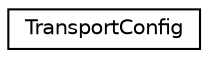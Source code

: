 digraph "Graphical Class Hierarchy"
{
  edge [fontname="Helvetica",fontsize="10",labelfontname="Helvetica",labelfontsize="10"];
  node [fontname="Helvetica",fontsize="10",shape=record];
  rankdir="LR";
  Node1 [label="TransportConfig",height=0.2,width=0.4,color="black", fillcolor="white", style="filled",URL="$classRNReplicaNet_1_1TransportConfig.html"];
}
